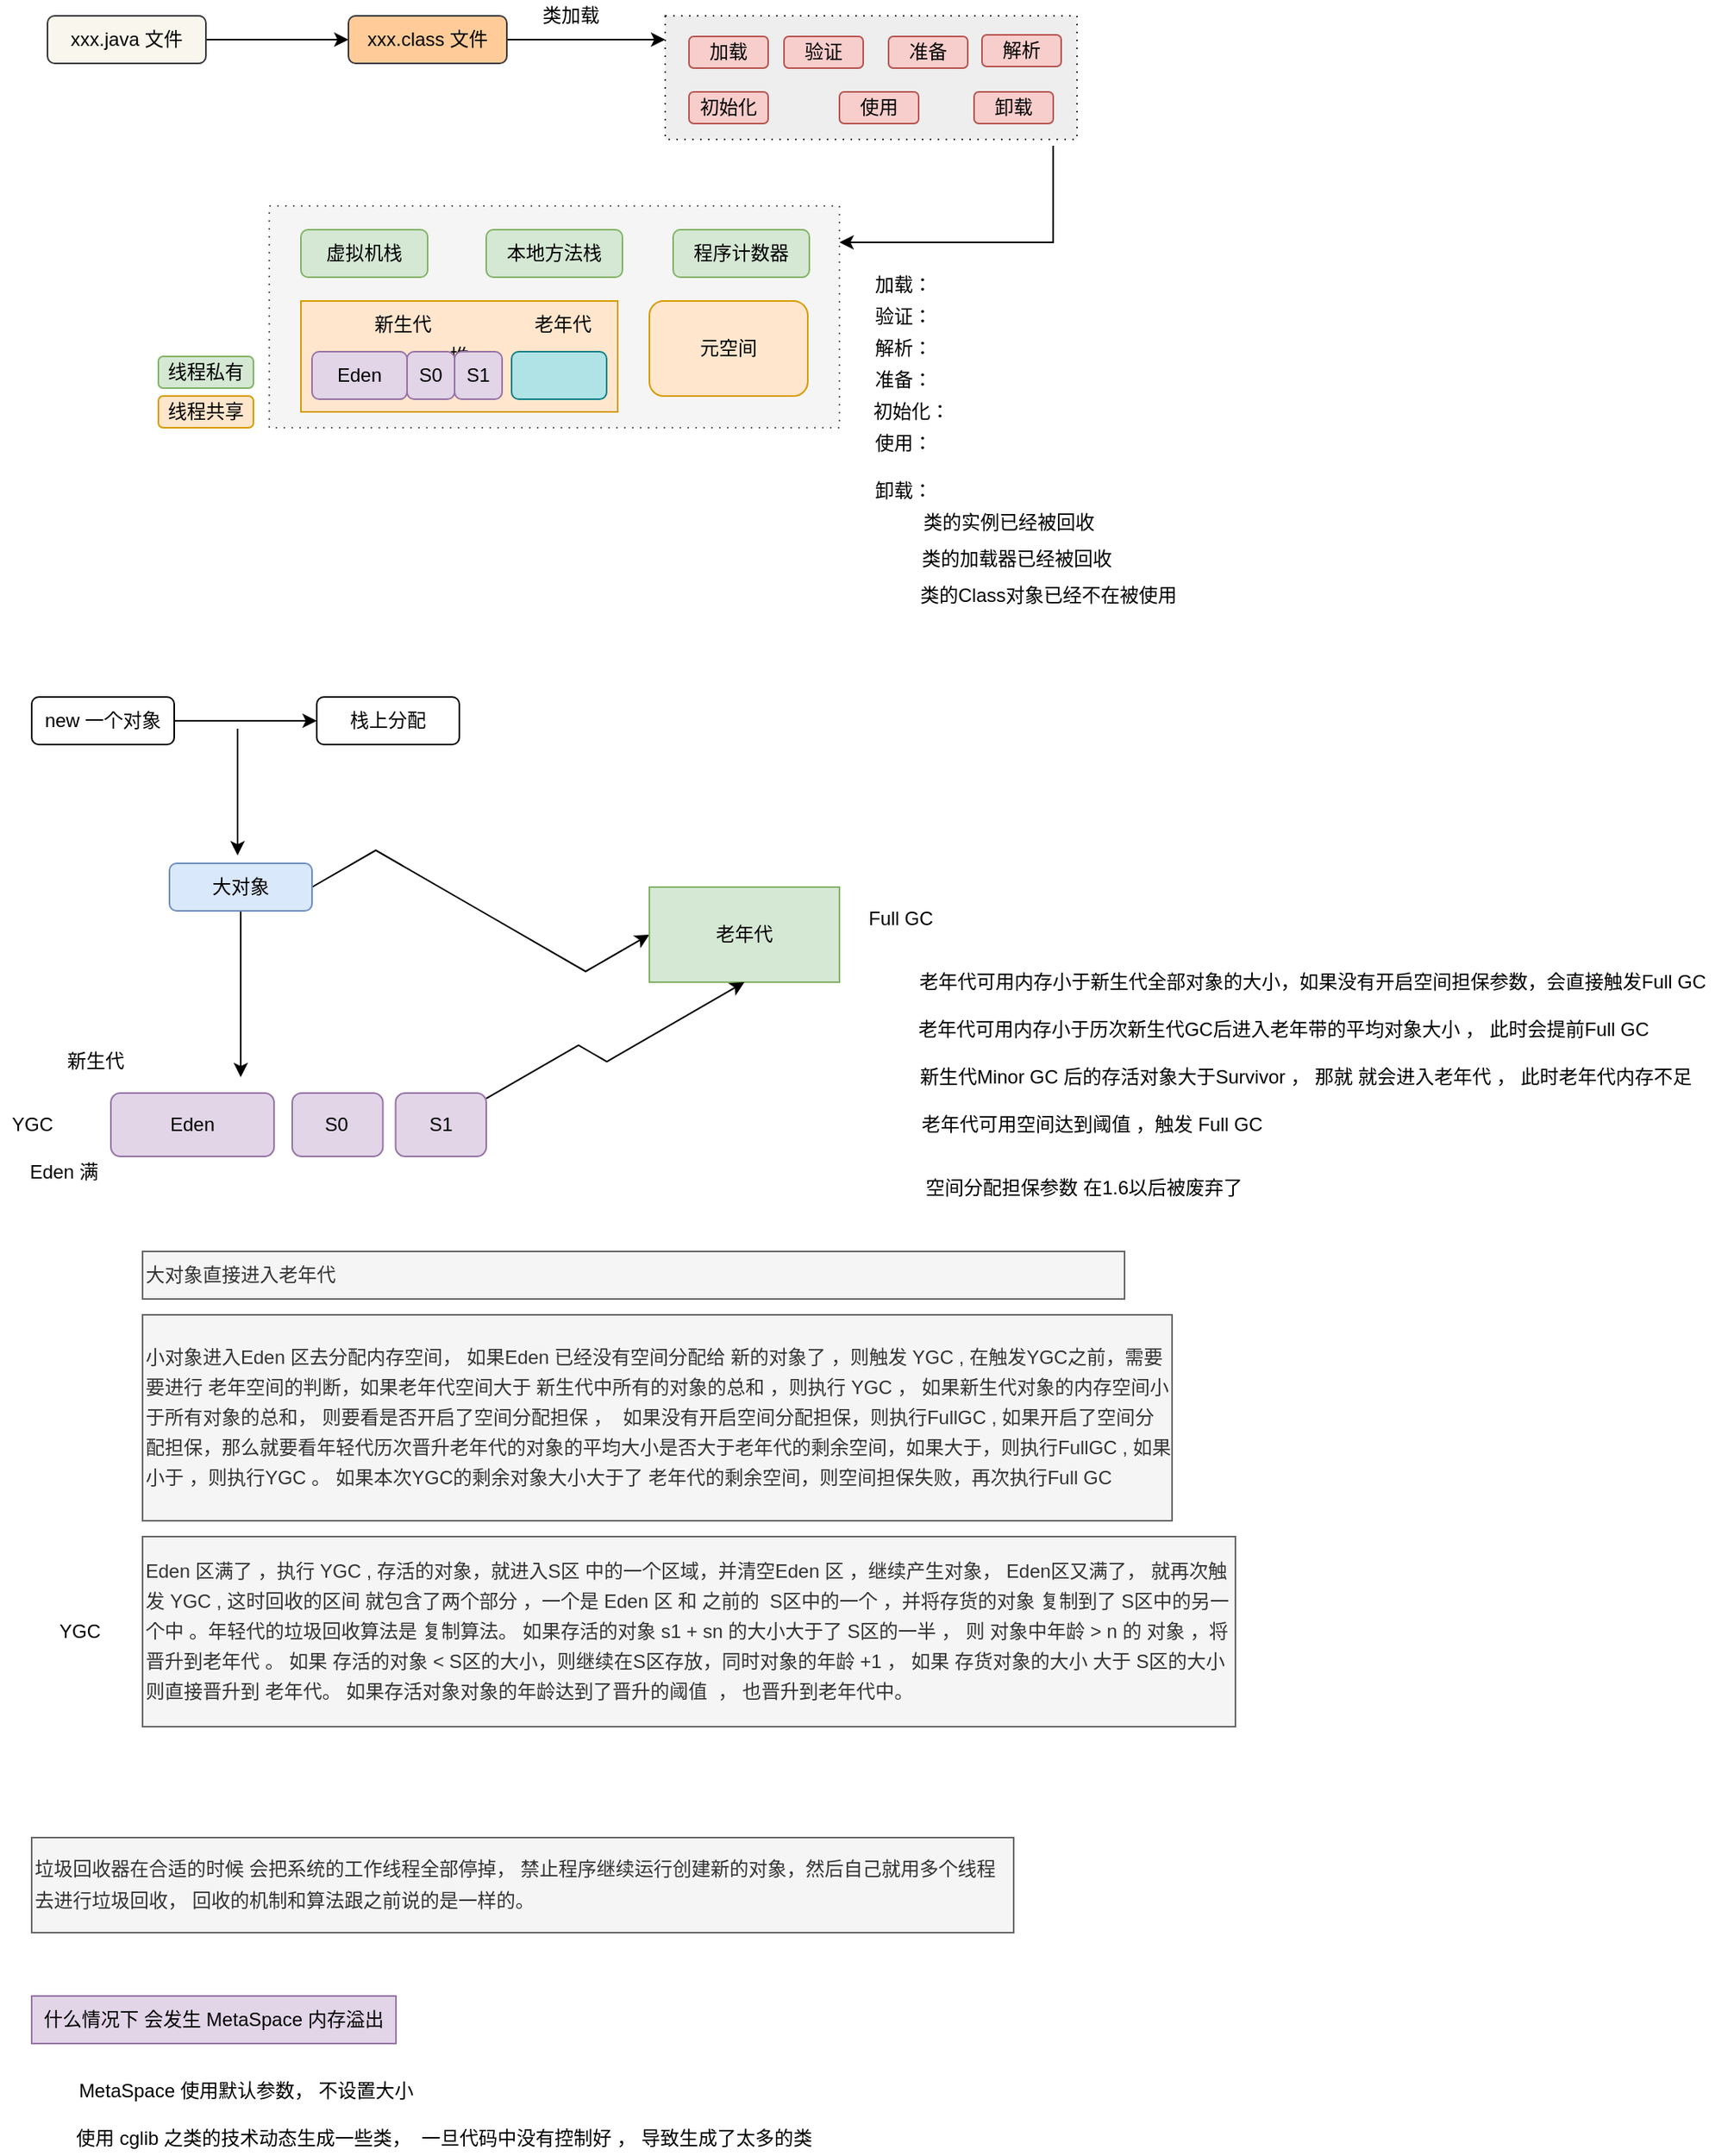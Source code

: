 <mxfile version="14.9.8" type="github" pages="4">
  <diagram id="AmMhCL5ko8pbZrgD_9A5" name="原理知识">
    <mxGraphModel dx="868" dy="492" grid="1" gridSize="10" guides="1" tooltips="1" connect="1" arrows="1" fold="1" page="1" pageScale="1" pageWidth="827" pageHeight="1169" math="0" shadow="0">
      <root>
        <mxCell id="0" />
        <mxCell id="1" parent="0" />
        <mxCell id="PQV-pVrRZlmo7M8hPWrU-19" value="" style="rounded=0;whiteSpace=wrap;html=1;dashed=1;dashPattern=1 4;fillColor=#f5f5f5;strokeColor=#666666;fontColor=#333333;" parent="1" vertex="1">
          <mxGeometry x="190" y="170" width="360" height="140" as="geometry" />
        </mxCell>
        <mxCell id="PQV-pVrRZlmo7M8hPWrU-2" style="edgeStyle=orthogonalEdgeStyle;rounded=0;orthogonalLoop=1;jettySize=auto;html=1;exitX=1;exitY=0.5;exitDx=0;exitDy=0;" parent="1" source="PQV-pVrRZlmo7M8hPWrU-1" edge="1">
          <mxGeometry relative="1" as="geometry">
            <mxPoint x="240" y="65" as="targetPoint" />
          </mxGeometry>
        </mxCell>
        <mxCell id="PQV-pVrRZlmo7M8hPWrU-1" value="xxx.java 文件" style="rounded=1;whiteSpace=wrap;html=1;fillColor=#f9f7ed;strokeColor=#36393d;" parent="1" vertex="1">
          <mxGeometry x="50" y="50" width="100" height="30" as="geometry" />
        </mxCell>
        <mxCell id="PQV-pVrRZlmo7M8hPWrU-4" style="edgeStyle=orthogonalEdgeStyle;rounded=0;orthogonalLoop=1;jettySize=auto;html=1;" parent="1" source="PQV-pVrRZlmo7M8hPWrU-3" edge="1">
          <mxGeometry relative="1" as="geometry">
            <mxPoint x="440" y="65" as="targetPoint" />
          </mxGeometry>
        </mxCell>
        <mxCell id="PQV-pVrRZlmo7M8hPWrU-3" value="xxx.class 文件" style="rounded=1;whiteSpace=wrap;html=1;fillColor=#ffcc99;strokeColor=#36393d;" parent="1" vertex="1">
          <mxGeometry x="240" y="50" width="100" height="30" as="geometry" />
        </mxCell>
        <mxCell id="PQV-pVrRZlmo7M8hPWrU-29" style="edgeStyle=orthogonalEdgeStyle;rounded=0;orthogonalLoop=1;jettySize=auto;html=1;exitX=0.942;exitY=1.051;exitDx=0;exitDy=0;entryX=1;entryY=0.164;entryDx=0;entryDy=0;entryPerimeter=0;exitPerimeter=0;" parent="1" source="PQV-pVrRZlmo7M8hPWrU-5" target="PQV-pVrRZlmo7M8hPWrU-19" edge="1">
          <mxGeometry relative="1" as="geometry">
            <Array as="points">
              <mxPoint x="685" y="193" />
            </Array>
          </mxGeometry>
        </mxCell>
        <mxCell id="PQV-pVrRZlmo7M8hPWrU-5" value="" style="rounded=0;whiteSpace=wrap;html=1;dashed=1;dashPattern=1 4;fillColor=#eeeeee;strokeColor=#36393d;" parent="1" vertex="1">
          <mxGeometry x="440" y="50" width="260" height="78" as="geometry" />
        </mxCell>
        <mxCell id="PQV-pVrRZlmo7M8hPWrU-6" value="类加载" style="text;html=1;align=center;verticalAlign=middle;resizable=0;points=[];autosize=1;strokeColor=none;" parent="1" vertex="1">
          <mxGeometry x="355" y="40" width="50" height="20" as="geometry" />
        </mxCell>
        <mxCell id="PQV-pVrRZlmo7M8hPWrU-7" value="加载" style="rounded=1;whiteSpace=wrap;html=1;fillColor=#f8cecc;strokeColor=#b85450;" parent="1" vertex="1">
          <mxGeometry x="455" y="63" width="50" height="20" as="geometry" />
        </mxCell>
        <mxCell id="PQV-pVrRZlmo7M8hPWrU-8" value="验证" style="rounded=1;whiteSpace=wrap;html=1;fillColor=#f8cecc;strokeColor=#b85450;" parent="1" vertex="1">
          <mxGeometry x="515" y="63" width="50" height="20" as="geometry" />
        </mxCell>
        <mxCell id="PQV-pVrRZlmo7M8hPWrU-9" value="解析" style="rounded=1;whiteSpace=wrap;html=1;fillColor=#f8cecc;strokeColor=#b85450;" parent="1" vertex="1">
          <mxGeometry x="640" y="62" width="50" height="20" as="geometry" />
        </mxCell>
        <mxCell id="PQV-pVrRZlmo7M8hPWrU-10" value="准备" style="rounded=1;whiteSpace=wrap;html=1;fillColor=#f8cecc;strokeColor=#b85450;" parent="1" vertex="1">
          <mxGeometry x="581" y="63" width="50" height="20" as="geometry" />
        </mxCell>
        <mxCell id="PQV-pVrRZlmo7M8hPWrU-11" value="初始化" style="rounded=1;whiteSpace=wrap;html=1;fillColor=#f8cecc;strokeColor=#b85450;" parent="1" vertex="1">
          <mxGeometry x="455" y="98" width="50" height="20" as="geometry" />
        </mxCell>
        <mxCell id="PQV-pVrRZlmo7M8hPWrU-12" value="使用" style="rounded=1;whiteSpace=wrap;html=1;fillColor=#f8cecc;strokeColor=#b85450;" parent="1" vertex="1">
          <mxGeometry x="550" y="98" width="50" height="20" as="geometry" />
        </mxCell>
        <mxCell id="PQV-pVrRZlmo7M8hPWrU-13" value="卸载" style="rounded=1;whiteSpace=wrap;html=1;fillColor=#f8cecc;strokeColor=#b85450;" parent="1" vertex="1">
          <mxGeometry x="635" y="98" width="50" height="20" as="geometry" />
        </mxCell>
        <mxCell id="PQV-pVrRZlmo7M8hPWrU-14" value="虚拟机栈" style="rounded=1;whiteSpace=wrap;html=1;fillColor=#d5e8d4;strokeColor=#82b366;" parent="1" vertex="1">
          <mxGeometry x="210" y="185" width="80" height="30" as="geometry" />
        </mxCell>
        <mxCell id="PQV-pVrRZlmo7M8hPWrU-15" value="本地方法栈" style="rounded=1;whiteSpace=wrap;html=1;fillColor=#d5e8d4;strokeColor=#82b366;" parent="1" vertex="1">
          <mxGeometry x="327" y="185" width="86" height="30" as="geometry" />
        </mxCell>
        <mxCell id="PQV-pVrRZlmo7M8hPWrU-16" value="程序计数器" style="rounded=1;whiteSpace=wrap;html=1;fillColor=#d5e8d4;strokeColor=#82b366;" parent="1" vertex="1">
          <mxGeometry x="445" y="185" width="86" height="30" as="geometry" />
        </mxCell>
        <mxCell id="PQV-pVrRZlmo7M8hPWrU-17" value="堆" style="rounded=0;whiteSpace=wrap;html=1;fillColor=#ffe6cc;strokeColor=#d79b00;" parent="1" vertex="1">
          <mxGeometry x="210" y="230" width="200" height="70" as="geometry" />
        </mxCell>
        <mxCell id="PQV-pVrRZlmo7M8hPWrU-18" value="元空间" style="rounded=1;whiteSpace=wrap;html=1;fillColor=#ffe6cc;strokeColor=#d79b00;" parent="1" vertex="1">
          <mxGeometry x="430" y="230" width="100" height="60" as="geometry" />
        </mxCell>
        <mxCell id="PQV-pVrRZlmo7M8hPWrU-23" value="" style="group" parent="1" vertex="1" connectable="0">
          <mxGeometry x="217" y="262" width="120" height="30" as="geometry" />
        </mxCell>
        <mxCell id="PQV-pVrRZlmo7M8hPWrU-20" value="Eden" style="rounded=1;whiteSpace=wrap;html=1;fillColor=#e1d5e7;strokeColor=#9673a6;" parent="PQV-pVrRZlmo7M8hPWrU-23" vertex="1">
          <mxGeometry width="60" height="30" as="geometry" />
        </mxCell>
        <mxCell id="PQV-pVrRZlmo7M8hPWrU-21" value="S0" style="rounded=1;whiteSpace=wrap;html=1;fillColor=#e1d5e7;strokeColor=#9673a6;" parent="PQV-pVrRZlmo7M8hPWrU-23" vertex="1">
          <mxGeometry x="60" width="30" height="30" as="geometry" />
        </mxCell>
        <mxCell id="PQV-pVrRZlmo7M8hPWrU-22" value="S1" style="rounded=1;whiteSpace=wrap;html=1;fillColor=#e1d5e7;strokeColor=#9673a6;" parent="PQV-pVrRZlmo7M8hPWrU-23" vertex="1">
          <mxGeometry x="90" width="30" height="30" as="geometry" />
        </mxCell>
        <mxCell id="PQV-pVrRZlmo7M8hPWrU-24" value="" style="rounded=1;whiteSpace=wrap;html=1;fillColor=#b0e3e6;strokeColor=#0e8088;" parent="1" vertex="1">
          <mxGeometry x="343" y="262" width="60" height="30" as="geometry" />
        </mxCell>
        <mxCell id="PQV-pVrRZlmo7M8hPWrU-25" value="老年代" style="text;html=1;align=center;verticalAlign=middle;resizable=0;points=[];autosize=1;strokeColor=none;" parent="1" vertex="1">
          <mxGeometry x="350" y="235" width="50" height="20" as="geometry" />
        </mxCell>
        <mxCell id="PQV-pVrRZlmo7M8hPWrU-26" value="新生代" style="text;html=1;align=center;verticalAlign=middle;resizable=0;points=[];autosize=1;strokeColor=none;" parent="1" vertex="1">
          <mxGeometry x="249" y="235" width="50" height="20" as="geometry" />
        </mxCell>
        <mxCell id="PQV-pVrRZlmo7M8hPWrU-27" value="线程私有" style="rounded=1;whiteSpace=wrap;html=1;fillColor=#d5e8d4;strokeColor=#82b366;" parent="1" vertex="1">
          <mxGeometry x="120" y="265" width="60" height="20" as="geometry" />
        </mxCell>
        <mxCell id="PQV-pVrRZlmo7M8hPWrU-28" value="线程共享" style="rounded=1;whiteSpace=wrap;html=1;fillColor=#ffe6cc;strokeColor=#d79b00;" parent="1" vertex="1">
          <mxGeometry x="120" y="290" width="60" height="20" as="geometry" />
        </mxCell>
        <mxCell id="PQV-pVrRZlmo7M8hPWrU-31" value="加载：" style="text;html=1;align=center;verticalAlign=middle;resizable=0;points=[];autosize=1;strokeColor=none;" parent="1" vertex="1">
          <mxGeometry x="565" y="210" width="50" height="20" as="geometry" />
        </mxCell>
        <mxCell id="PQV-pVrRZlmo7M8hPWrU-32" value="验证：" style="text;html=1;align=center;verticalAlign=middle;resizable=0;points=[];autosize=1;strokeColor=none;" parent="1" vertex="1">
          <mxGeometry x="565" y="230" width="50" height="20" as="geometry" />
        </mxCell>
        <mxCell id="PQV-pVrRZlmo7M8hPWrU-33" value="解析：" style="text;html=1;align=center;verticalAlign=middle;resizable=0;points=[];autosize=1;strokeColor=none;" parent="1" vertex="1">
          <mxGeometry x="565" y="250" width="50" height="20" as="geometry" />
        </mxCell>
        <mxCell id="PQV-pVrRZlmo7M8hPWrU-34" value="准备：" style="text;html=1;align=center;verticalAlign=middle;resizable=0;points=[];autosize=1;strokeColor=none;" parent="1" vertex="1">
          <mxGeometry x="565" y="270" width="50" height="20" as="geometry" />
        </mxCell>
        <mxCell id="PQV-pVrRZlmo7M8hPWrU-35" value="初始化：" style="text;html=1;align=center;verticalAlign=middle;resizable=0;points=[];autosize=1;strokeColor=none;" parent="1" vertex="1">
          <mxGeometry x="565" y="290" width="60" height="20" as="geometry" />
        </mxCell>
        <mxCell id="PQV-pVrRZlmo7M8hPWrU-36" value="使用：" style="text;html=1;align=center;verticalAlign=middle;resizable=0;points=[];autosize=1;strokeColor=none;" parent="1" vertex="1">
          <mxGeometry x="565" y="310" width="50" height="20" as="geometry" />
        </mxCell>
        <mxCell id="PQV-pVrRZlmo7M8hPWrU-37" value="卸载：" style="text;html=1;align=center;verticalAlign=middle;resizable=0;points=[];autosize=1;strokeColor=none;" parent="1" vertex="1">
          <mxGeometry x="565" y="340" width="50" height="20" as="geometry" />
        </mxCell>
        <mxCell id="PQV-pVrRZlmo7M8hPWrU-38" value="类的实例已经被回收" style="text;html=1;align=center;verticalAlign=middle;whiteSpace=wrap;rounded=0;strokeWidth=0;" parent="1" vertex="1">
          <mxGeometry x="597" y="360" width="120" height="20" as="geometry" />
        </mxCell>
        <mxCell id="PQV-pVrRZlmo7M8hPWrU-39" value="类的加载器已经被回收" style="text;html=1;align=center;verticalAlign=middle;whiteSpace=wrap;rounded=0;strokeWidth=0;" parent="1" vertex="1">
          <mxGeometry x="597" y="383" width="130" height="20" as="geometry" />
        </mxCell>
        <mxCell id="PQV-pVrRZlmo7M8hPWrU-40" value="类的Class对象已经不在被使用" style="text;html=1;align=center;verticalAlign=middle;whiteSpace=wrap;rounded=0;strokeWidth=0;" parent="1" vertex="1">
          <mxGeometry x="597" y="406" width="170" height="20" as="geometry" />
        </mxCell>
        <mxCell id="M2nbLfg0sGjswrngjmOb-2" style="edgeStyle=orthogonalEdgeStyle;rounded=0;orthogonalLoop=1;jettySize=auto;html=1;exitX=1;exitY=0.5;exitDx=0;exitDy=0;" parent="1" source="M2nbLfg0sGjswrngjmOb-1" edge="1">
          <mxGeometry relative="1" as="geometry">
            <mxPoint x="220" y="495" as="targetPoint" />
          </mxGeometry>
        </mxCell>
        <mxCell id="M2nbLfg0sGjswrngjmOb-1" value="new 一个对象" style="rounded=1;whiteSpace=wrap;html=1;" parent="1" vertex="1">
          <mxGeometry x="40" y="480" width="90" height="30" as="geometry" />
        </mxCell>
        <mxCell id="M2nbLfg0sGjswrngjmOb-4" value="栈上分配" style="rounded=1;whiteSpace=wrap;html=1;" parent="1" vertex="1">
          <mxGeometry x="220" y="480" width="90" height="30" as="geometry" />
        </mxCell>
        <mxCell id="M2nbLfg0sGjswrngjmOb-5" value="" style="endArrow=classic;html=1;" parent="1" edge="1">
          <mxGeometry width="50" height="50" relative="1" as="geometry">
            <mxPoint x="170" y="500" as="sourcePoint" />
            <mxPoint x="170" y="580" as="targetPoint" />
          </mxGeometry>
        </mxCell>
        <mxCell id="M2nbLfg0sGjswrngjmOb-8" style="edgeStyle=orthogonalEdgeStyle;rounded=0;orthogonalLoop=1;jettySize=auto;html=1;exitX=0.5;exitY=1;exitDx=0;exitDy=0;" parent="1" source="M2nbLfg0sGjswrngjmOb-6" edge="1">
          <mxGeometry relative="1" as="geometry">
            <mxPoint x="172" y="720" as="targetPoint" />
          </mxGeometry>
        </mxCell>
        <mxCell id="M2nbLfg0sGjswrngjmOb-15" style="edgeStyle=isometricEdgeStyle;rounded=0;orthogonalLoop=1;jettySize=auto;html=1;exitX=1;exitY=0.5;exitDx=0;exitDy=0;entryX=0;entryY=0.5;entryDx=0;entryDy=0;" parent="1" source="M2nbLfg0sGjswrngjmOb-6" target="M2nbLfg0sGjswrngjmOb-7" edge="1">
          <mxGeometry relative="1" as="geometry" />
        </mxCell>
        <mxCell id="M2nbLfg0sGjswrngjmOb-6" value="大对象" style="rounded=1;whiteSpace=wrap;html=1;fillColor=#dae8fc;strokeColor=#6c8ebf;" parent="1" vertex="1">
          <mxGeometry x="127" y="585" width="90" height="30" as="geometry" />
        </mxCell>
        <mxCell id="M2nbLfg0sGjswrngjmOb-7" value="老年代" style="rounded=0;whiteSpace=wrap;html=1;fillColor=#d5e8d4;strokeColor=#82b366;" parent="1" vertex="1">
          <mxGeometry x="430" y="600" width="120" height="60" as="geometry" />
        </mxCell>
        <mxCell id="M2nbLfg0sGjswrngjmOb-10" value="新生代" style="text;html=1;align=center;verticalAlign=middle;resizable=0;points=[];autosize=1;strokeColor=none;" parent="1" vertex="1">
          <mxGeometry x="55" y="700" width="50" height="20" as="geometry" />
        </mxCell>
        <mxCell id="M2nbLfg0sGjswrngjmOb-13" value="大对象直接进入老年代" style="text;html=1;strokeColor=#666666;fillColor=#f5f5f5;align=left;verticalAlign=middle;whiteSpace=wrap;rounded=0;fontColor=#333333;" parent="1" vertex="1">
          <mxGeometry x="110" y="830" width="620" height="30" as="geometry" />
        </mxCell>
        <mxCell id="M2nbLfg0sGjswrngjmOb-14" value="&lt;p style=&quot;line-height: 160%&quot;&gt;小对象进入Eden 区去分配内存空间， 如果Eden 已经没有空间分配给 新的对象了 ，则触发 YGC , 在触发YGC之前，需要要进行 老年空间的判断，如果老年代空间大于 新生代中所有的对象的总和 ，则执行 YGC ， 如果新生代对象的内存空间小于所有对象的总和， 则要看是否开启了空间分配担保 ，&amp;nbsp; 如果没有开启空间分配担保，则执行FullGC , 如果开启了空间分配担保，那么就要看年轻代历次晋升老年代的对象的平均大小是否大于老年代的剩余空间，如果大于，则执行FullGC , 如果小于 ，则执行YGC 。 如果本次YGC的剩余对象大小大于了 老年代的剩余空间，则空间担保失败，再次执行Full GC&amp;nbsp;&lt;/p&gt;" style="text;html=1;strokeColor=#666666;fillColor=#f5f5f5;align=left;verticalAlign=middle;whiteSpace=wrap;rounded=0;fontColor=#333333;" parent="1" vertex="1">
          <mxGeometry x="110" y="870" width="650" height="130" as="geometry" />
        </mxCell>
        <mxCell id="M2nbLfg0sGjswrngjmOb-16" value="" style="group;" parent="1" vertex="1" connectable="0">
          <mxGeometry x="90" y="730" width="237" height="40" as="geometry" />
        </mxCell>
        <mxCell id="M2nbLfg0sGjswrngjmOb-9" value="Eden" style="rounded=1;whiteSpace=wrap;html=1;fillColor=#e1d5e7;strokeColor=#9673a6;" parent="M2nbLfg0sGjswrngjmOb-16" vertex="1">
          <mxGeometry width="103.043" height="40" as="geometry" />
        </mxCell>
        <mxCell id="M2nbLfg0sGjswrngjmOb-11" value="S0" style="rounded=1;whiteSpace=wrap;html=1;fillColor=#e1d5e7;strokeColor=#9673a6;" parent="M2nbLfg0sGjswrngjmOb-16" vertex="1">
          <mxGeometry x="114.493" width="57.246" height="40" as="geometry" />
        </mxCell>
        <mxCell id="M2nbLfg0sGjswrngjmOb-12" value="S1" style="rounded=1;whiteSpace=wrap;html=1;fillColor=#e1d5e7;strokeColor=#9673a6;" parent="M2nbLfg0sGjswrngjmOb-16" vertex="1">
          <mxGeometry x="179.754" width="57.246" height="40" as="geometry" />
        </mxCell>
        <mxCell id="M2nbLfg0sGjswrngjmOb-17" style="edgeStyle=isometricEdgeStyle;rounded=0;orthogonalLoop=1;jettySize=auto;html=1;entryX=0.5;entryY=1;entryDx=0;entryDy=0;" parent="1" source="M2nbLfg0sGjswrngjmOb-12" target="M2nbLfg0sGjswrngjmOb-7" edge="1">
          <mxGeometry relative="1" as="geometry" />
        </mxCell>
        <mxCell id="M2nbLfg0sGjswrngjmOb-18" value="&lt;p style=&quot;line-height: 160%&quot;&gt;Eden 区满了 ，执行 YGC , 存活的对象，就进入S区 中的一个区域，并清空Eden 区 ，继续产生对象， Eden区又满了， 就再次触发 YGC , 这时回收的区间 就包含了两个部分 ，一个是 Eden 区 和 之前的&amp;nbsp; S区中的一个 ，并将存货的对象 复制到了 S区中的另一个中 。年轻代的垃圾回收算法是 复制算法。 如果存活的对象 s1 + sn 的大小大于了 S区的一半 ， 则 对象中年龄 &amp;gt; n 的 对象 ，将晋升到老年代 。 如果 存活的对象 &amp;lt; S区的大小，则继续在S区存放，同时对象的年龄 +1 ， 如果 存货对象的大小 大于 S区的大小 则直接晋升到 老年代。 如果存活对象对象的年龄达到了晋升的阈值&amp;nbsp; ， 也晋升到老年代中。&lt;/p&gt;" style="text;html=1;strokeColor=#666666;fillColor=#f5f5f5;align=left;verticalAlign=middle;whiteSpace=wrap;rounded=0;fontColor=#333333;" parent="1" vertex="1">
          <mxGeometry x="110" y="1010" width="690" height="120" as="geometry" />
        </mxCell>
        <mxCell id="M2nbLfg0sGjswrngjmOb-19" value="YGC" style="text;html=1;align=center;verticalAlign=middle;resizable=0;points=[];autosize=1;strokeColor=none;" parent="1" vertex="1">
          <mxGeometry x="50" y="1060" width="40" height="20" as="geometry" />
        </mxCell>
        <mxCell id="M2nbLfg0sGjswrngjmOb-35" value="Full GC&amp;nbsp;" style="text;html=1;align=center;verticalAlign=middle;resizable=0;points=[];autosize=1;strokeColor=none;" parent="1" vertex="1">
          <mxGeometry x="560" y="610" width="60" height="20" as="geometry" />
        </mxCell>
        <mxCell id="M2nbLfg0sGjswrngjmOb-38" value="YGC" style="text;html=1;align=center;verticalAlign=middle;resizable=0;points=[];autosize=1;strokeColor=none;" parent="1" vertex="1">
          <mxGeometry x="20" y="740" width="40" height="20" as="geometry" />
        </mxCell>
        <mxCell id="M2nbLfg0sGjswrngjmOb-39" value="Eden 满" style="text;html=1;align=center;verticalAlign=middle;resizable=0;points=[];autosize=1;strokeColor=none;" parent="1" vertex="1">
          <mxGeometry x="30" y="770" width="60" height="20" as="geometry" />
        </mxCell>
        <mxCell id="6ygN8N_-m9w5AlkQJ7bZ-1" value="&lt;p style=&quot;line-height: 160%&quot;&gt;垃圾回收器在合适的时候 会把系统的工作线程全部停掉， 禁止程序继续运行创建新的对象，然后自己就用多个线程去进行垃圾回收， 回收的机制和算法跟之前说的是一样的。&lt;/p&gt;" style="text;html=1;strokeColor=#666666;fillColor=#f5f5f5;align=left;verticalAlign=middle;whiteSpace=wrap;rounded=0;fontColor=#333333;" parent="1" vertex="1">
          <mxGeometry x="40" y="1200" width="620" height="60" as="geometry" />
        </mxCell>
        <mxCell id="QQJCR0-cmzw8u14hlUtk-1" value="老年代可用内存小于新生代全部对象的大小，如果没有开启空间担保参数，会直接触发Full GC&amp;nbsp;" style="text;html=1;align=center;verticalAlign=middle;resizable=0;points=[];autosize=1;strokeColor=none;" parent="1" vertex="1">
          <mxGeometry x="590" y="650" width="520" height="20" as="geometry" />
        </mxCell>
        <mxCell id="QQJCR0-cmzw8u14hlUtk-2" value="老年代可用内存小于历次新生代GC后进入老年带的平均对象大小 ， 此时会提前Full GC" style="text;html=1;align=center;verticalAlign=middle;resizable=0;points=[];autosize=1;strokeColor=none;" parent="1" vertex="1">
          <mxGeometry x="590" y="680" width="480" height="20" as="geometry" />
        </mxCell>
        <mxCell id="QQJCR0-cmzw8u14hlUtk-3" value="新生代Minor GC 后的存活对象大于Survivor ， 那就 就会进入老年代 ， 此时老年代内存不足" style="text;html=1;align=center;verticalAlign=middle;resizable=0;points=[];autosize=1;strokeColor=none;" parent="1" vertex="1">
          <mxGeometry x="594" y="710" width="500" height="20" as="geometry" />
        </mxCell>
        <mxCell id="QQJCR0-cmzw8u14hlUtk-4" value="老年代可用空间达到阈值 ，触发 Full GC" style="text;html=1;align=center;verticalAlign=middle;resizable=0;points=[];autosize=1;strokeColor=none;" parent="1" vertex="1">
          <mxGeometry x="594" y="740" width="230" height="20" as="geometry" />
        </mxCell>
        <mxCell id="xaewUkdE2cHyr1QLKa09-1" value="空间分配担保参数 在1.6以后被废弃了" style="text;html=1;align=center;verticalAlign=middle;resizable=0;points=[];autosize=1;strokeColor=none;" parent="1" vertex="1">
          <mxGeometry x="594" y="780" width="220" height="20" as="geometry" />
        </mxCell>
        <mxCell id="rBLAgPQ19MgcERj1dq79-1" value="什么情况下 会发生 MetaSpace 内存溢出" style="text;html=1;strokeColor=#9673a6;fillColor=#e1d5e7;align=center;verticalAlign=middle;whiteSpace=wrap;rounded=0;" parent="1" vertex="1">
          <mxGeometry x="40" y="1300" width="230" height="30" as="geometry" />
        </mxCell>
        <mxCell id="rBLAgPQ19MgcERj1dq79-2" value="MetaSpace 使用默认参数， 不设置大小" style="text;html=1;align=center;verticalAlign=middle;resizable=0;points=[];autosize=1;strokeColor=none;" parent="1" vertex="1">
          <mxGeometry x="60" y="1350" width="230" height="20" as="geometry" />
        </mxCell>
        <mxCell id="rBLAgPQ19MgcERj1dq79-3" value="使用 cglib 之类的技术动态生成一些类，&amp;nbsp; 一旦代码中没有控制好 ， 导致生成了太多的类" style="text;html=1;align=center;verticalAlign=middle;resizable=0;points=[];autosize=1;strokeColor=none;" parent="1" vertex="1">
          <mxGeometry x="60" y="1380" width="480" height="20" as="geometry" />
        </mxCell>
      </root>
    </mxGraphModel>
  </diagram>
  <diagram id="GTvnA2pV-J6S61azsthF" name="案例实战">
    <mxGraphModel dx="868" dy="492" grid="1" gridSize="10" guides="1" tooltips="1" connect="1" arrows="1" fold="1" page="1" pageScale="1" pageWidth="827" pageHeight="1169" math="0" shadow="0">
      <root>
        <mxCell id="xPJ-MtGCqqJg5Sht0kI_-0" />
        <mxCell id="xPJ-MtGCqqJg5Sht0kI_-1" parent="xPJ-MtGCqqJg5Sht0kI_-0" />
        <mxCell id="xPJ-MtGCqqJg5Sht0kI_-2" value="案例一&amp;nbsp; 如何设置JVM 的大小" style="text;html=1;strokeColor=none;fillColor=none;align=center;verticalAlign=middle;whiteSpace=wrap;rounded=0;" parent="xPJ-MtGCqqJg5Sht0kI_-1" vertex="1">
          <mxGeometry x="10" y="20" width="180" height="30" as="geometry" />
        </mxCell>
        <mxCell id="C6P3SjpcWK7-gGgYil6Q-0" value="案例二&amp;nbsp; parnew + cm 如何只保证只做GC ， jvm参数如何配置" style="text;html=1;strokeColor=none;fillColor=none;align=center;verticalAlign=middle;whiteSpace=wrap;rounded=0;" parent="xPJ-MtGCqqJg5Sht0kI_-1" vertex="1">
          <mxGeometry x="10" y="150" width="360" height="30" as="geometry" />
        </mxCell>
        <mxCell id="Y948UpY1b7KxUsBmQDTY-0" value="案例三&amp;nbsp; 如何优化新生代 老年代 Eden Survivor 各个内存区域的大小 接着在尽量优化参数 避免新生代对象进入老年代 尽量让对象留在新生代里被回收掉" style="text;html=1;align=center;verticalAlign=middle;resizable=0;points=[];autosize=1;strokeColor=none;" parent="xPJ-MtGCqqJg5Sht0kI_-1" vertex="1">
          <mxGeometry x="7" y="300" width="810" height="20" as="geometry" />
        </mxCell>
        <mxCell id="Y948UpY1b7KxUsBmQDTY-1" value="每秒钟 300 * 20 * 10 = 60mb 的 内存开销 ， 但是一秒后， 可以认为 60mb 的对象就是垃圾了。&lt;br&gt;4核 8G 的机器，那么给 JVM 的内存一般到 4G ， 堆内存 给 3G ， 新生代可以给到 1.5G ， 老年代给 1.5 G&amp;nbsp; 栈内存给 1M&amp;nbsp;&amp;nbsp;" style="text;html=1;align=left;verticalAlign=middle;resizable=0;points=[];autosize=1;strokeColor=none;" parent="xPJ-MtGCqqJg5Sht0kI_-1" vertex="1">
          <mxGeometry x="20" y="355" width="660" height="30" as="geometry" />
        </mxCell>
        <mxCell id="3sARBMo55DoO3OsmveG--0" value="-Xms 3G -Xmx 3G -Xmn1.5G -Xss 1M -XX:MetaSpaceSize=256M -XX:MaxTenuringThreshold =5 -XX:PretenureSizeThreshold = 1M" style="text;html=1;align=center;verticalAlign=middle;resizable=0;points=[];autosize=1;strokeColor=none;" parent="xPJ-MtGCqqJg5Sht0kI_-1" vertex="1">
          <mxGeometry x="10" y="420" width="720" height="20" as="geometry" />
        </mxCell>
        <mxCell id="3sARBMo55DoO3OsmveG--1" value="新生代1.5G的内存 ，大概需要25秒 就会占满。 Eden 区大约 1.2 G ， 每次回收大约 100M的 对象 ，S区 150M ， 即使Minor GC后的对象少于 150M ， &lt;br&gt;但是即使是100MB的对象进入Survivor，因为这是一批同龄的对象，直接超过Survivor区空间的50% ， 此时也可能导致对象进入老年代" style="text;html=1;align=left;verticalAlign=middle;resizable=0;points=[];autosize=1;strokeColor=none;" parent="xPJ-MtGCqqJg5Sht0kI_-1" vertex="1">
          <mxGeometry x="4" y="470" width="820" height="30" as="geometry" />
        </mxCell>
        <mxCell id="3sARBMo55DoO3OsmveG--3" value="优化点：" style="text;html=1;align=center;verticalAlign=middle;resizable=0;points=[];autosize=1;strokeColor=none;" parent="xPJ-MtGCqqJg5Sht0kI_-1" vertex="1">
          <mxGeometry x="10" y="540" width="60" height="20" as="geometry" />
        </mxCell>
        <mxCell id="3sARBMo55DoO3OsmveG--4" value="尽量让每次Minor GC 后的对象都留在S区 ，不要进入老年代" style="text;html=1;align=center;verticalAlign=middle;resizable=0;points=[];autosize=1;strokeColor=none;" parent="xPJ-MtGCqqJg5Sht0kI_-1" vertex="1">
          <mxGeometry x="43" y="575" width="330" height="20" as="geometry" />
        </mxCell>
        <mxCell id="3sARBMo55DoO3OsmveG--5" value="新生代对象躲过多少次垃圾回收后进入来老年代&amp;nbsp; - XX：MaxTenuringThreshold" style="text;html=1;strokeColor=none;fillColor=none;align=center;verticalAlign=middle;whiteSpace=wrap;rounded=0;" parent="xPJ-MtGCqqJg5Sht0kI_-1" vertex="1">
          <mxGeometry x="20" y="630" width="447" height="40" as="geometry" />
        </mxCell>
        <mxCell id="3sARBMo55DoO3OsmveG--6" value="别忘了指定垃圾收集器" style="text;html=1;align=center;verticalAlign=middle;resizable=0;points=[];autosize=1;strokeColor=none;" parent="xPJ-MtGCqqJg5Sht0kI_-1" vertex="1">
          <mxGeometry x="20" y="700" width="140" height="20" as="geometry" />
        </mxCell>
        <mxCell id="3sARBMo55DoO3OsmveG--7" value="-XX:+UseParNewGC -XX:+UseConcMarkSweepGC" style="text;html=1;align=center;verticalAlign=middle;resizable=0;points=[];autosize=1;strokeColor=none;" parent="xPJ-MtGCqqJg5Sht0kI_-1" vertex="1">
          <mxGeometry x="45" y="740" width="290" height="20" as="geometry" />
        </mxCell>
        <mxCell id="eLd5B8Xswmp5G706e9Uw-0" value="设置阈值" style="text;html=1;align=center;verticalAlign=middle;resizable=0;points=[];autosize=1;strokeColor=none;" parent="xPJ-MtGCqqJg5Sht0kI_-1" vertex="1">
          <mxGeometry x="20" y="780" width="60" height="20" as="geometry" />
        </mxCell>
        <mxCell id="eLd5B8Xswmp5G706e9Uw-1" value="-XX:CMSInitiatingOccupancyFaction=92" style="text;html=1;align=center;verticalAlign=middle;resizable=0;points=[];autosize=1;strokeColor=none;" parent="xPJ-MtGCqqJg5Sht0kI_-1" vertex="1">
          <mxGeometry x="45" y="820" width="230" height="20" as="geometry" />
        </mxCell>
        <mxCell id="eLd5B8Xswmp5G706e9Uw-2" value="&lt;span style=&quot;color: rgb(0 , 0 , 0) ; font-family: &amp;#34;helvetica&amp;#34; ; font-size: 12px ; font-style: normal ; font-weight: 400 ; letter-spacing: normal ; text-align: center ; text-indent: 0px ; text-transform: none ; word-spacing: 0px ; background-color: rgb(248 , 249 , 250) ; display: inline ; float: none&quot;&gt;-Xms 3G -Xmx 3G -Xmn1.5G -Xss 1M -XX:MetaSpaceSize=256M -XX:MaxTenuringThreshold =5 -XX:PretenureSizeThreshold = 1M&amp;nbsp;&lt;br&gt;&lt;/span&gt;&lt;span style=&quot;text-align: center&quot;&gt;-XX:+UseParNewGC -XX:+UseConcMarkSweepGC&amp;nbsp;&amp;nbsp;&lt;/span&gt;&lt;span style=&quot;text-align: center&quot;&gt;-XX:CMSInitiatingOccupancyFaction=92 -XX:UseCMSCompactAtFullCollection&lt;br&gt;-XX:CMSFullGCsBeforeCompaction=0&lt;br&gt;&lt;/span&gt;" style="text;whiteSpace=wrap;html=1;" parent="xPJ-MtGCqqJg5Sht0kI_-1" vertex="1">
          <mxGeometry x="50" y="860" width="717" height="70" as="geometry" />
        </mxCell>
        <mxCell id="0-Vu8XNlEMsKAJjRzUOd-0" value="线上运行的系统 突然卡死 无法访问" style="text;html=1;align=center;verticalAlign=middle;resizable=0;points=[];autosize=1;strokeColor=#b85450;fillColor=#f8cecc;" parent="xPJ-MtGCqqJg5Sht0kI_-1" vertex="1">
          <mxGeometry x="30" y="960" width="200" height="20" as="geometry" />
        </mxCell>
        <mxCell id="0-Vu8XNlEMsKAJjRzUOd-1" value="对象进入老年代的几个条件， 大对象 ， 年龄阈值&amp;nbsp; &amp;nbsp;动态年龄判断 ， 新生代 GC后 对象无法存放到Survivor中" style="text;html=1;align=center;verticalAlign=middle;resizable=0;points=[];autosize=1;strokeColor=none;" parent="xPJ-MtGCqqJg5Sht0kI_-1" vertex="1">
          <mxGeometry x="43" y="1010" width="590" height="20" as="geometry" />
        </mxCell>
        <mxCell id="0-Vu8XNlEMsKAJjRzUOd-2" value="内存分配，参数设置不合理， 导致你的对象频繁的进入老年代 ，然后频繁的触发老年代GC ,&amp;nbsp; 导致系统每隔几分钟就要卡 几秒钟" style="text;html=1;strokeColor=none;fillColor=none;align=left;verticalAlign=middle;whiteSpace=wrap;rounded=0;" parent="xPJ-MtGCqqJg5Sht0kI_-1" vertex="1">
          <mxGeometry x="50" y="1060" width="750" height="30" as="geometry" />
        </mxCell>
        <mxCell id="kEZIg4psn-Hf0njjS_xB-0" value="cpu 负载过高的原因" style="text;html=1;strokeColor=#b85450;fillColor=#f8cecc;align=center;verticalAlign=middle;whiteSpace=wrap;rounded=0;" parent="xPJ-MtGCqqJg5Sht0kI_-1" vertex="1">
          <mxGeometry x="30" y="1110" width="120" height="20" as="geometry" />
        </mxCell>
        <mxCell id="kEZIg4psn-Hf0njjS_xB-1" value="第一个场景：&amp;nbsp; 系统创建了大量的线程 ，这些线程同时运行，工作负载都很重， 过多的线程同时并发的运行就会导致CPU负载过高" style="text;html=1;strokeColor=none;fillColor=none;align=left;verticalAlign=middle;whiteSpace=wrap;rounded=0;" parent="xPJ-MtGCqqJg5Sht0kI_-1" vertex="1">
          <mxGeometry x="50" y="1160" width="720" height="30" as="geometry" />
        </mxCell>
        <mxCell id="kEZIg4psn-Hf0njjS_xB-2" value="第二个场景：&amp;nbsp; 服务器在执行频繁的 Full GC , Full GC 是非常耗费CPU资源的" style="text;html=1;strokeColor=none;fillColor=none;align=left;verticalAlign=middle;whiteSpace=wrap;rounded=0;" parent="xPJ-MtGCqqJg5Sht0kI_-1" vertex="1">
          <mxGeometry x="50" y="1190" width="720" height="30" as="geometry" />
        </mxCell>
        <mxCell id="kEZIg4psn-Hf0njjS_xB-3" value="频繁Full GC 的原因" style="text;html=1;align=center;verticalAlign=middle;resizable=0;points=[];autosize=1;strokeColor=#9673a6;fillColor=#e1d5e7;" parent="xPJ-MtGCqqJg5Sht0kI_-1" vertex="1">
          <mxGeometry x="45" y="1240" width="120" height="20" as="geometry" />
        </mxCell>
        <mxCell id="kEZIg4psn-Hf0njjS_xB-4" value="内存分配不合理， 导致对象频繁进入老年代 ，进而引发频繁的Full GC" style="text;html=1;strokeColor=none;fillColor=none;align=left;verticalAlign=middle;whiteSpace=wrap;rounded=0;" parent="xPJ-MtGCqqJg5Sht0kI_-1" vertex="1">
          <mxGeometry x="80" y="1280" width="620" height="20" as="geometry" />
        </mxCell>
        <mxCell id="kEZIg4psn-Hf0njjS_xB-5" value="存在内存泄漏 等问题 ， 就是内存里驻留了大量的对象塞满了老年代" style="text;html=1;strokeColor=none;fillColor=none;align=left;verticalAlign=middle;whiteSpace=wrap;rounded=0;" parent="xPJ-MtGCqqJg5Sht0kI_-1" vertex="1">
          <mxGeometry x="80" y="1310" width="620" height="20" as="geometry" />
        </mxCell>
        <mxCell id="kEZIg4psn-Hf0njjS_xB-6" value="永久代里 类太多 ， 触发了 FullGC&amp;nbsp;" style="text;html=1;strokeColor=none;fillColor=none;align=left;verticalAlign=middle;whiteSpace=wrap;rounded=0;" parent="xPJ-MtGCqqJg5Sht0kI_-1" vertex="1">
          <mxGeometry x="80" y="1340" width="620" height="20" as="geometry" />
        </mxCell>
        <mxCell id="kEZIg4psn-Hf0njjS_xB-7" value="显式调用&amp;nbsp; System.gc()" style="text;html=1;strokeColor=none;fillColor=none;align=left;verticalAlign=middle;whiteSpace=wrap;rounded=0;" parent="xPJ-MtGCqqJg5Sht0kI_-1" vertex="1">
          <mxGeometry x="80" y="1370" width="620" height="20" as="geometry" />
        </mxCell>
        <mxCell id="-0SwxpCEsYQMBkTRbr6w-0" value="“-Xms4096M -Xmx4096M -Xmn3072M -Xss1M -XX:MetaspaceSize=256M -XX:MaxMetaspaceSize=256M -XX:+UseParNewGC -XX:+UseConcMarkSweepGC -XX:CMSInitiatingOccupancyFaction=92 -XX:+UseCMSCompactAtFullCollection -XX:CMSFullGCsBeforeCompaction=0 -XX:+CMSParallelInitialMarkEnabled -XX:+CMSScavengeBeforeRemark -XX:+DisableExplicitGC -XX:+PrintGCDetails -Xloggc:gc.log -XX:+HeapDumpOnOutOfMemoryError -XX:HeapDumpPath=/usr/local/app/oom”" style="text;html=1;strokeColor=none;fillColor=none;align=left;verticalAlign=middle;whiteSpace=wrap;rounded=0;" parent="xPJ-MtGCqqJg5Sht0kI_-1" vertex="1">
          <mxGeometry x="80" y="1420" width="690" height="80" as="geometry" />
        </mxCell>
      </root>
    </mxGraphModel>
  </diagram>
  <diagram id="__VSMCPXQtOVtfrFC9ZD" name="垃圾回收器">
    <mxGraphModel dx="868" dy="492" grid="1" gridSize="10" guides="1" tooltips="1" connect="1" arrows="1" fold="1" page="1" pageScale="1" pageWidth="827" pageHeight="1169" math="0" shadow="0">
      <root>
        <mxCell id="X8RXfIPzIWcjq-vioxmE-0" />
        <mxCell id="X8RXfIPzIWcjq-vioxmE-1" parent="X8RXfIPzIWcjq-vioxmE-0" />
        <mxCell id="X8RXfIPzIWcjq-vioxmE-2" value="ParNew + CMS 的痛点" style="text;html=1;align=center;verticalAlign=middle;resizable=0;points=[];autosize=1;strokeColor=#b85450;fillColor=#f8cecc;" parent="X8RXfIPzIWcjq-vioxmE-1" vertex="1">
          <mxGeometry x="40" y="40" width="140" height="20" as="geometry" />
        </mxCell>
        <mxCell id="X8RXfIPzIWcjq-vioxmE-3" value="Stop The World&amp;nbsp; , 之后的优化都是朝着 Stop&amp;nbsp; the world 的目标去做的" style="text;html=1;align=center;verticalAlign=middle;resizable=0;points=[];autosize=1;strokeColor=none;" parent="X8RXfIPzIWcjq-vioxmE-1" vertex="1">
          <mxGeometry x="80" y="80" width="380" height="20" as="geometry" />
        </mxCell>
        <mxCell id="X8RXfIPzIWcjq-vioxmE-4" value="G1 垃圾回收器" style="text;html=1;align=center;verticalAlign=middle;resizable=0;points=[];autosize=1;strokeColor=#b85450;fillColor=#f8cecc;" parent="X8RXfIPzIWcjq-vioxmE-1" vertex="1">
          <mxGeometry x="40" y="130" width="90" height="20" as="geometry" />
        </mxCell>
        <mxCell id="X8RXfIPzIWcjq-vioxmE-5" value="最大的特点 就是把 java堆内存拆分成了 多个大小相等的 region , 新生代和老年代成为了逻辑上的概念 ， 最大的特点就是设置一个垃圾回收的预期停顿时间。" style="text;html=1;strokeColor=none;fillColor=none;align=left;verticalAlign=middle;whiteSpace=wrap;rounded=0;" parent="X8RXfIPzIWcjq-vioxmE-1" vertex="1">
          <mxGeometry x="80" y="180" width="710" height="30" as="geometry" />
        </mxCell>
        <mxCell id="X8RXfIPzIWcjq-vioxmE-6" value="每个Region 可能属于新生代 也可能属于老年代" style="text;html=1;strokeColor=none;fillColor=none;align=left;verticalAlign=middle;whiteSpace=wrap;rounded=0;" parent="X8RXfIPzIWcjq-vioxmE-1" vertex="1">
          <mxGeometry x="80" y="230" width="710" height="30" as="geometry" />
        </mxCell>
        <mxCell id="X8RXfIPzIWcjq-vioxmE-7" value="刚开始的时候 ，新生代对堆内存的占比是 5% ， 最多不超过 60%" style="text;html=1;strokeColor=none;fillColor=none;align=left;verticalAlign=middle;whiteSpace=wrap;rounded=0;" parent="X8RXfIPzIWcjq-vioxmE-1" vertex="1">
          <mxGeometry x="80" y="290" width="710" height="30" as="geometry" />
        </mxCell>
        <mxCell id="X8RXfIPzIWcjq-vioxmE-8" value="-XX:MaxGCPauseMills&amp;nbsp; 参数设定 默认&amp;nbsp; 200ms&amp;nbsp;" style="text;html=1;strokeColor=none;fillColor=none;align=left;verticalAlign=middle;whiteSpace=wrap;rounded=0;" parent="X8RXfIPzIWcjq-vioxmE-1" vertex="1">
          <mxGeometry x="80" y="330" width="710" height="30" as="geometry" />
        </mxCell>
        <mxCell id="X8RXfIPzIWcjq-vioxmE-9" value="在 G1 中 ，大对象的判定规则就是一个大对象超过了一个Region大小的50% ， 比如按照上面算的 ，每个Region 是2Mb ， 只要一个大对象超过了 1Mb , 就会被放入大对象专门的Regiion中，如果一个对象太大， 可能会横跨多个Region来存放" style="text;html=1;strokeColor=none;fillColor=none;align=left;verticalAlign=middle;whiteSpace=wrap;rounded=0;" parent="X8RXfIPzIWcjq-vioxmE-1" vertex="1">
          <mxGeometry x="80" y="370" width="710" height="30" as="geometry" />
        </mxCell>
        <mxCell id="X8RXfIPzIWcjq-vioxmE-12" style="edgeStyle=orthogonalEdgeStyle;rounded=0;orthogonalLoop=1;jettySize=auto;html=1;exitX=1;exitY=0.5;exitDx=0;exitDy=0;" parent="X8RXfIPzIWcjq-vioxmE-1" source="X8RXfIPzIWcjq-vioxmE-10" edge="1">
          <mxGeometry relative="1" as="geometry">
            <mxPoint x="290" y="485" as="targetPoint" />
          </mxGeometry>
        </mxCell>
        <mxCell id="X8RXfIPzIWcjq-vioxmE-10" value="初始标记" style="rounded=1;whiteSpace=wrap;html=1;align=center;" parent="X8RXfIPzIWcjq-vioxmE-1" vertex="1">
          <mxGeometry x="80" y="470" width="80" height="30" as="geometry" />
        </mxCell>
        <mxCell id="X8RXfIPzIWcjq-vioxmE-11" value="STW - 标记GC Roots 对象" style="text;html=1;align=center;verticalAlign=middle;resizable=0;points=[];autosize=1;strokeColor=none;" parent="X8RXfIPzIWcjq-vioxmE-1" vertex="1">
          <mxGeometry x="50" y="520" width="160" height="20" as="geometry" />
        </mxCell>
        <mxCell id="X8RXfIPzIWcjq-vioxmE-15" style="edgeStyle=orthogonalEdgeStyle;rounded=0;orthogonalLoop=1;jettySize=auto;html=1;exitX=1;exitY=0.25;exitDx=0;exitDy=0;" parent="X8RXfIPzIWcjq-vioxmE-1" source="X8RXfIPzIWcjq-vioxmE-13" edge="1">
          <mxGeometry relative="1" as="geometry">
            <mxPoint x="460" y="478" as="targetPoint" />
          </mxGeometry>
        </mxCell>
        <mxCell id="X8RXfIPzIWcjq-vioxmE-13" value="并发标记" style="rounded=1;whiteSpace=wrap;html=1;align=center;" parent="X8RXfIPzIWcjq-vioxmE-1" vertex="1">
          <mxGeometry x="290" y="470" width="80" height="30" as="geometry" />
        </mxCell>
        <mxCell id="X8RXfIPzIWcjq-vioxmE-14" value="GC Roots 追踪" style="text;html=1;align=center;verticalAlign=middle;resizable=0;points=[];autosize=1;strokeColor=none;" parent="X8RXfIPzIWcjq-vioxmE-1" vertex="1">
          <mxGeometry x="280" y="510" width="100" height="20" as="geometry" />
        </mxCell>
        <mxCell id="X8RXfIPzIWcjq-vioxmE-18" style="edgeStyle=orthogonalEdgeStyle;rounded=0;orthogonalLoop=1;jettySize=auto;html=1;exitX=1;exitY=0.75;exitDx=0;exitDy=0;entryX=0;entryY=0.5;entryDx=0;entryDy=0;" parent="X8RXfIPzIWcjq-vioxmE-1" source="X8RXfIPzIWcjq-vioxmE-16" target="X8RXfIPzIWcjq-vioxmE-17" edge="1">
          <mxGeometry relative="1" as="geometry" />
        </mxCell>
        <mxCell id="X8RXfIPzIWcjq-vioxmE-16" value="最终标记" style="rounded=1;whiteSpace=wrap;html=1;align=center;" parent="X8RXfIPzIWcjq-vioxmE-1" vertex="1">
          <mxGeometry x="460" y="460" width="80" height="30" as="geometry" />
        </mxCell>
        <mxCell id="X8RXfIPzIWcjq-vioxmE-17" value="混合回收" style="rounded=1;whiteSpace=wrap;html=1;align=center;" parent="X8RXfIPzIWcjq-vioxmE-1" vertex="1">
          <mxGeometry x="620" y="467" width="80" height="30" as="geometry" />
        </mxCell>
        <mxCell id="X8RXfIPzIWcjq-vioxmE-19" value="35" style="text;html=1;align=center;verticalAlign=middle;resizable=0;points=[];autosize=1;strokeColor=none;" parent="X8RXfIPzIWcjq-vioxmE-1" vertex="1">
          <mxGeometry x="125" y="620" width="30" height="20" as="geometry" />
        </mxCell>
      </root>
    </mxGraphModel>
  </diagram>
  <diagram id="I4liHpHVkyVAWp47B3re" name="对象">
    <mxGraphModel dx="868" dy="492" grid="0" gridSize="10" guides="1" tooltips="1" connect="1" arrows="1" fold="1" page="1" pageScale="1" pageWidth="827" pageHeight="1169" math="0" shadow="0">
      <root>
        <mxCell id="eDpRbFdm1n3JCNUc__xO-0" />
        <mxCell id="eDpRbFdm1n3JCNUc__xO-1" parent="eDpRbFdm1n3JCNUc__xO-0" />
        <mxCell id="eDpRbFdm1n3JCNUc__xO-2" value="32 位 虚拟机 对象头分配情况" style="text;html=1;align=center;verticalAlign=middle;resizable=0;points=[];autosize=1;strokeColor=none;" vertex="1" parent="eDpRbFdm1n3JCNUc__xO-1">
          <mxGeometry x="62" y="28" width="170" height="20" as="geometry" />
        </mxCell>
        <mxCell id="eDpRbFdm1n3JCNUc__xO-3" value="锁状态" style="rounded=1;whiteSpace=wrap;html=1;strokeColor=#7EA6E0;" vertex="1" parent="eDpRbFdm1n3JCNUc__xO-1">
          <mxGeometry x="80" y="120" width="80" height="20" as="geometry" />
        </mxCell>
        <mxCell id="eDpRbFdm1n3JCNUc__xO-4" value="无锁" style="rounded=1;whiteSpace=wrap;html=1;strokeColor=#C3ABD0;" vertex="1" parent="eDpRbFdm1n3JCNUc__xO-1">
          <mxGeometry x="80" y="170" width="80" height="20" as="geometry" />
        </mxCell>
        <mxCell id="eDpRbFdm1n3JCNUc__xO-5" value="偏向锁" style="rounded=1;whiteSpace=wrap;html=1;strokeColor=#C3ABD0;" vertex="1" parent="eDpRbFdm1n3JCNUc__xO-1">
          <mxGeometry x="80" y="200" width="80" height="20" as="geometry" />
        </mxCell>
        <mxCell id="eDpRbFdm1n3JCNUc__xO-6" value="轻量级锁" style="rounded=1;whiteSpace=wrap;html=1;strokeColor=#C3ABD0;" vertex="1" parent="eDpRbFdm1n3JCNUc__xO-1">
          <mxGeometry x="80" y="230" width="80" height="20" as="geometry" />
        </mxCell>
        <mxCell id="eDpRbFdm1n3JCNUc__xO-7" value="重量级锁" style="rounded=1;whiteSpace=wrap;html=1;strokeColor=#C3ABD0;" vertex="1" parent="eDpRbFdm1n3JCNUc__xO-1">
          <mxGeometry x="80" y="260" width="80" height="20" as="geometry" />
        </mxCell>
        <mxCell id="eDpRbFdm1n3JCNUc__xO-8" value="" style="endArrow=none;html=1;dashed=1;strokeColor=#7EA6E0;" edge="1" parent="eDpRbFdm1n3JCNUc__xO-1">
          <mxGeometry width="50" height="50" relative="1" as="geometry">
            <mxPoint x="80" y="150" as="sourcePoint" />
            <mxPoint x="550" y="150" as="targetPoint" />
          </mxGeometry>
        </mxCell>
        <mxCell id="eDpRbFdm1n3JCNUc__xO-9" value="" style="endArrow=none;html=1;dashed=1;" edge="1" parent="eDpRbFdm1n3JCNUc__xO-1">
          <mxGeometry width="50" height="50" relative="1" as="geometry">
            <mxPoint x="170" y="280" as="sourcePoint" />
            <mxPoint x="170" y="100" as="targetPoint" />
          </mxGeometry>
        </mxCell>
        <mxCell id="eDpRbFdm1n3JCNUc__xO-10" value="25位" style="rounded=1;whiteSpace=wrap;html=1;strokeColor=#7EA6E0;" vertex="1" parent="eDpRbFdm1n3JCNUc__xO-1">
          <mxGeometry x="180" y="100" width="110" height="20" as="geometry" />
        </mxCell>
        <mxCell id="eDpRbFdm1n3JCNUc__xO-11" value="23位" style="rounded=1;whiteSpace=wrap;html=1;strokeColor=#7EA6E0;" vertex="1" parent="eDpRbFdm1n3JCNUc__xO-1">
          <mxGeometry x="180" y="126" width="70" height="20" as="geometry" />
        </mxCell>
        <mxCell id="eDpRbFdm1n3JCNUc__xO-12" value="2位" style="rounded=1;whiteSpace=wrap;html=1;strokeColor=#7EA6E0;" vertex="1" parent="eDpRbFdm1n3JCNUc__xO-1">
          <mxGeometry x="260" y="126" width="30" height="20" as="geometry" />
        </mxCell>
        <mxCell id="eDpRbFdm1n3JCNUc__xO-13" value="" style="endArrow=none;html=1;exitX=0.033;exitY=0.95;exitDx=0;exitDy=0;exitPerimeter=0;dashed=1;" edge="1" parent="eDpRbFdm1n3JCNUc__xO-1" source="eDpRbFdm1n3JCNUc__xO-30">
          <mxGeometry width="50" height="50" relative="1" as="geometry">
            <mxPoint x="300" y="280" as="sourcePoint" />
            <mxPoint x="302" y="100" as="targetPoint" />
          </mxGeometry>
        </mxCell>
        <mxCell id="eDpRbFdm1n3JCNUc__xO-14" value="" style="endArrow=none;html=1;exitX=1.017;exitY=1;exitDx=0;exitDy=0;exitPerimeter=0;dashed=1;" edge="1" parent="eDpRbFdm1n3JCNUc__xO-1" source="eDpRbFdm1n3JCNUc__xO-30">
          <mxGeometry width="50" height="50" relative="1" as="geometry">
            <mxPoint x="360" y="280" as="sourcePoint" />
            <mxPoint x="360" y="100" as="targetPoint" />
          </mxGeometry>
        </mxCell>
        <mxCell id="eDpRbFdm1n3JCNUc__xO-15" value="4位" style="rounded=1;whiteSpace=wrap;html=1;strokeColor=#7EA6E0;" vertex="1" parent="eDpRbFdm1n3JCNUc__xO-1">
          <mxGeometry x="318" y="120" width="30" height="20" as="geometry" />
        </mxCell>
        <mxCell id="eDpRbFdm1n3JCNUc__xO-16" value="1 位" style="rounded=1;whiteSpace=wrap;html=1;strokeColor=#7EA6E0;" vertex="1" parent="eDpRbFdm1n3JCNUc__xO-1">
          <mxGeometry x="390" y="106" width="30" height="20" as="geometry" />
        </mxCell>
        <mxCell id="eDpRbFdm1n3JCNUc__xO-17" value="是否偏向锁" style="text;html=1;align=center;verticalAlign=middle;resizable=0;points=[];autosize=1;strokeColor=#7EA6E0;" vertex="1" parent="eDpRbFdm1n3JCNUc__xO-1">
          <mxGeometry x="370" y="130" width="80" height="20" as="geometry" />
        </mxCell>
        <mxCell id="eDpRbFdm1n3JCNUc__xO-18" value="" style="endArrow=none;html=1;dashed=1;" edge="1" parent="eDpRbFdm1n3JCNUc__xO-1">
          <mxGeometry width="50" height="50" relative="1" as="geometry">
            <mxPoint x="450" y="280" as="sourcePoint" />
            <mxPoint x="450" y="100" as="targetPoint" />
          </mxGeometry>
        </mxCell>
        <mxCell id="eDpRbFdm1n3JCNUc__xO-19" value="2 位" style="rounded=1;whiteSpace=wrap;html=1;strokeColor=#7EA6E0;" vertex="1" parent="eDpRbFdm1n3JCNUc__xO-1">
          <mxGeometry x="485" y="106" width="30" height="20" as="geometry" />
        </mxCell>
        <mxCell id="eDpRbFdm1n3JCNUc__xO-20" value="锁的标志位" style="text;html=1;align=center;verticalAlign=middle;resizable=0;points=[];autosize=1;strokeColor=#7EA6E0;" vertex="1" parent="eDpRbFdm1n3JCNUc__xO-1">
          <mxGeometry x="460" y="130" width="80" height="20" as="geometry" />
        </mxCell>
        <mxCell id="eDpRbFdm1n3JCNUc__xO-22" value="" style="endArrow=none;html=1;dashed=1;" edge="1" parent="eDpRbFdm1n3JCNUc__xO-1">
          <mxGeometry width="50" height="50" relative="1" as="geometry">
            <mxPoint x="80" y="190" as="sourcePoint" />
            <mxPoint x="550" y="190" as="targetPoint" />
          </mxGeometry>
        </mxCell>
        <mxCell id="eDpRbFdm1n3JCNUc__xO-23" value="标记对象的hashcode" style="text;html=1;align=center;verticalAlign=middle;resizable=0;points=[];autosize=1;strokeColor=none;" vertex="1" parent="eDpRbFdm1n3JCNUc__xO-1">
          <mxGeometry x="170" y="160" width="130" height="20" as="geometry" />
        </mxCell>
        <mxCell id="eDpRbFdm1n3JCNUc__xO-24" value="分代年龄" style="text;html=1;align=center;verticalAlign=middle;resizable=0;points=[];autosize=1;strokeColor=none;" vertex="1" parent="eDpRbFdm1n3JCNUc__xO-1">
          <mxGeometry x="300" y="160" width="60" height="20" as="geometry" />
        </mxCell>
        <mxCell id="eDpRbFdm1n3JCNUc__xO-25" value="0" style="text;html=1;align=center;verticalAlign=middle;resizable=0;points=[];autosize=1;strokeColor=none;" vertex="1" parent="eDpRbFdm1n3JCNUc__xO-1">
          <mxGeometry x="400" y="160" width="20" height="20" as="geometry" />
        </mxCell>
        <mxCell id="eDpRbFdm1n3JCNUc__xO-26" value="01" style="text;html=1;align=center;verticalAlign=middle;resizable=0;points=[];autosize=1;strokeColor=none;" vertex="1" parent="eDpRbFdm1n3JCNUc__xO-1">
          <mxGeometry x="485" y="160" width="30" height="20" as="geometry" />
        </mxCell>
        <mxCell id="eDpRbFdm1n3JCNUc__xO-27" value="" style="endArrow=none;html=1;dashed=1;" edge="1" parent="eDpRbFdm1n3JCNUc__xO-1">
          <mxGeometry width="50" height="50" relative="1" as="geometry">
            <mxPoint x="80" y="220" as="sourcePoint" />
            <mxPoint x="550" y="220" as="targetPoint" />
          </mxGeometry>
        </mxCell>
        <mxCell id="eDpRbFdm1n3JCNUc__xO-28" value="线程id" style="text;html=1;align=center;verticalAlign=middle;resizable=0;points=[];autosize=1;strokeColor=none;" vertex="1" parent="eDpRbFdm1n3JCNUc__xO-1">
          <mxGeometry x="175" y="200" width="50" height="20" as="geometry" />
        </mxCell>
        <mxCell id="eDpRbFdm1n3JCNUc__xO-29" value="epoch" style="text;html=1;align=center;verticalAlign=middle;resizable=0;points=[];autosize=1;strokeColor=none;" vertex="1" parent="eDpRbFdm1n3JCNUc__xO-1">
          <mxGeometry x="250" y="200" width="50" height="20" as="geometry" />
        </mxCell>
        <mxCell id="eDpRbFdm1n3JCNUc__xO-30" value="分代年龄" style="text;html=1;align=center;verticalAlign=middle;resizable=0;points=[];autosize=1;strokeColor=none;" vertex="1" parent="eDpRbFdm1n3JCNUc__xO-1">
          <mxGeometry x="300" y="200" width="60" height="20" as="geometry" />
        </mxCell>
        <mxCell id="eDpRbFdm1n3JCNUc__xO-31" value="1" style="text;html=1;align=center;verticalAlign=middle;resizable=0;points=[];autosize=1;strokeColor=none;" vertex="1" parent="eDpRbFdm1n3JCNUc__xO-1">
          <mxGeometry x="400" y="200" width="20" height="20" as="geometry" />
        </mxCell>
        <mxCell id="eDpRbFdm1n3JCNUc__xO-32" value="01" style="text;html=1;align=center;verticalAlign=middle;resizable=0;points=[];autosize=1;strokeColor=none;" vertex="1" parent="eDpRbFdm1n3JCNUc__xO-1">
          <mxGeometry x="485" y="200" width="30" height="20" as="geometry" />
        </mxCell>
        <mxCell id="eDpRbFdm1n3JCNUc__xO-33" value="" style="endArrow=none;html=1;dashed=1;" edge="1" parent="eDpRbFdm1n3JCNUc__xO-1">
          <mxGeometry width="50" height="50" relative="1" as="geometry">
            <mxPoint x="80" y="249" as="sourcePoint" />
            <mxPoint x="550" y="249" as="targetPoint" />
          </mxGeometry>
        </mxCell>
        <mxCell id="eDpRbFdm1n3JCNUc__xO-34" value="指向栈中锁记录指针" style="text;html=1;align=center;verticalAlign=middle;resizable=0;points=[];autosize=1;strokeColor=none;" vertex="1" parent="eDpRbFdm1n3JCNUc__xO-1">
          <mxGeometry x="250" y="230" width="120" height="20" as="geometry" />
        </mxCell>
        <mxCell id="eDpRbFdm1n3JCNUc__xO-35" value="00" style="text;html=1;align=center;verticalAlign=middle;resizable=0;points=[];autosize=1;strokeColor=none;" vertex="1" parent="eDpRbFdm1n3JCNUc__xO-1">
          <mxGeometry x="485" y="230" width="30" height="20" as="geometry" />
        </mxCell>
        <mxCell id="eDpRbFdm1n3JCNUc__xO-36" value="" style="endArrow=none;html=1;" edge="1" parent="eDpRbFdm1n3JCNUc__xO-1">
          <mxGeometry width="50" height="50" relative="1" as="geometry">
            <mxPoint x="80" y="280" as="sourcePoint" />
            <mxPoint x="550" y="280" as="targetPoint" />
          </mxGeometry>
        </mxCell>
        <mxCell id="eDpRbFdm1n3JCNUc__xO-37" value="指向重量级锁的指针" style="text;html=1;align=center;verticalAlign=middle;resizable=0;points=[];autosize=1;strokeColor=none;" vertex="1" parent="eDpRbFdm1n3JCNUc__xO-1">
          <mxGeometry x="250" y="260" width="120" height="20" as="geometry" />
        </mxCell>
        <mxCell id="eDpRbFdm1n3JCNUc__xO-38" value="10" style="text;html=1;align=center;verticalAlign=middle;resizable=0;points=[];autosize=1;strokeColor=none;" vertex="1" parent="eDpRbFdm1n3JCNUc__xO-1">
          <mxGeometry x="485" y="260" width="30" height="20" as="geometry" />
        </mxCell>
      </root>
    </mxGraphModel>
  </diagram>
</mxfile>

